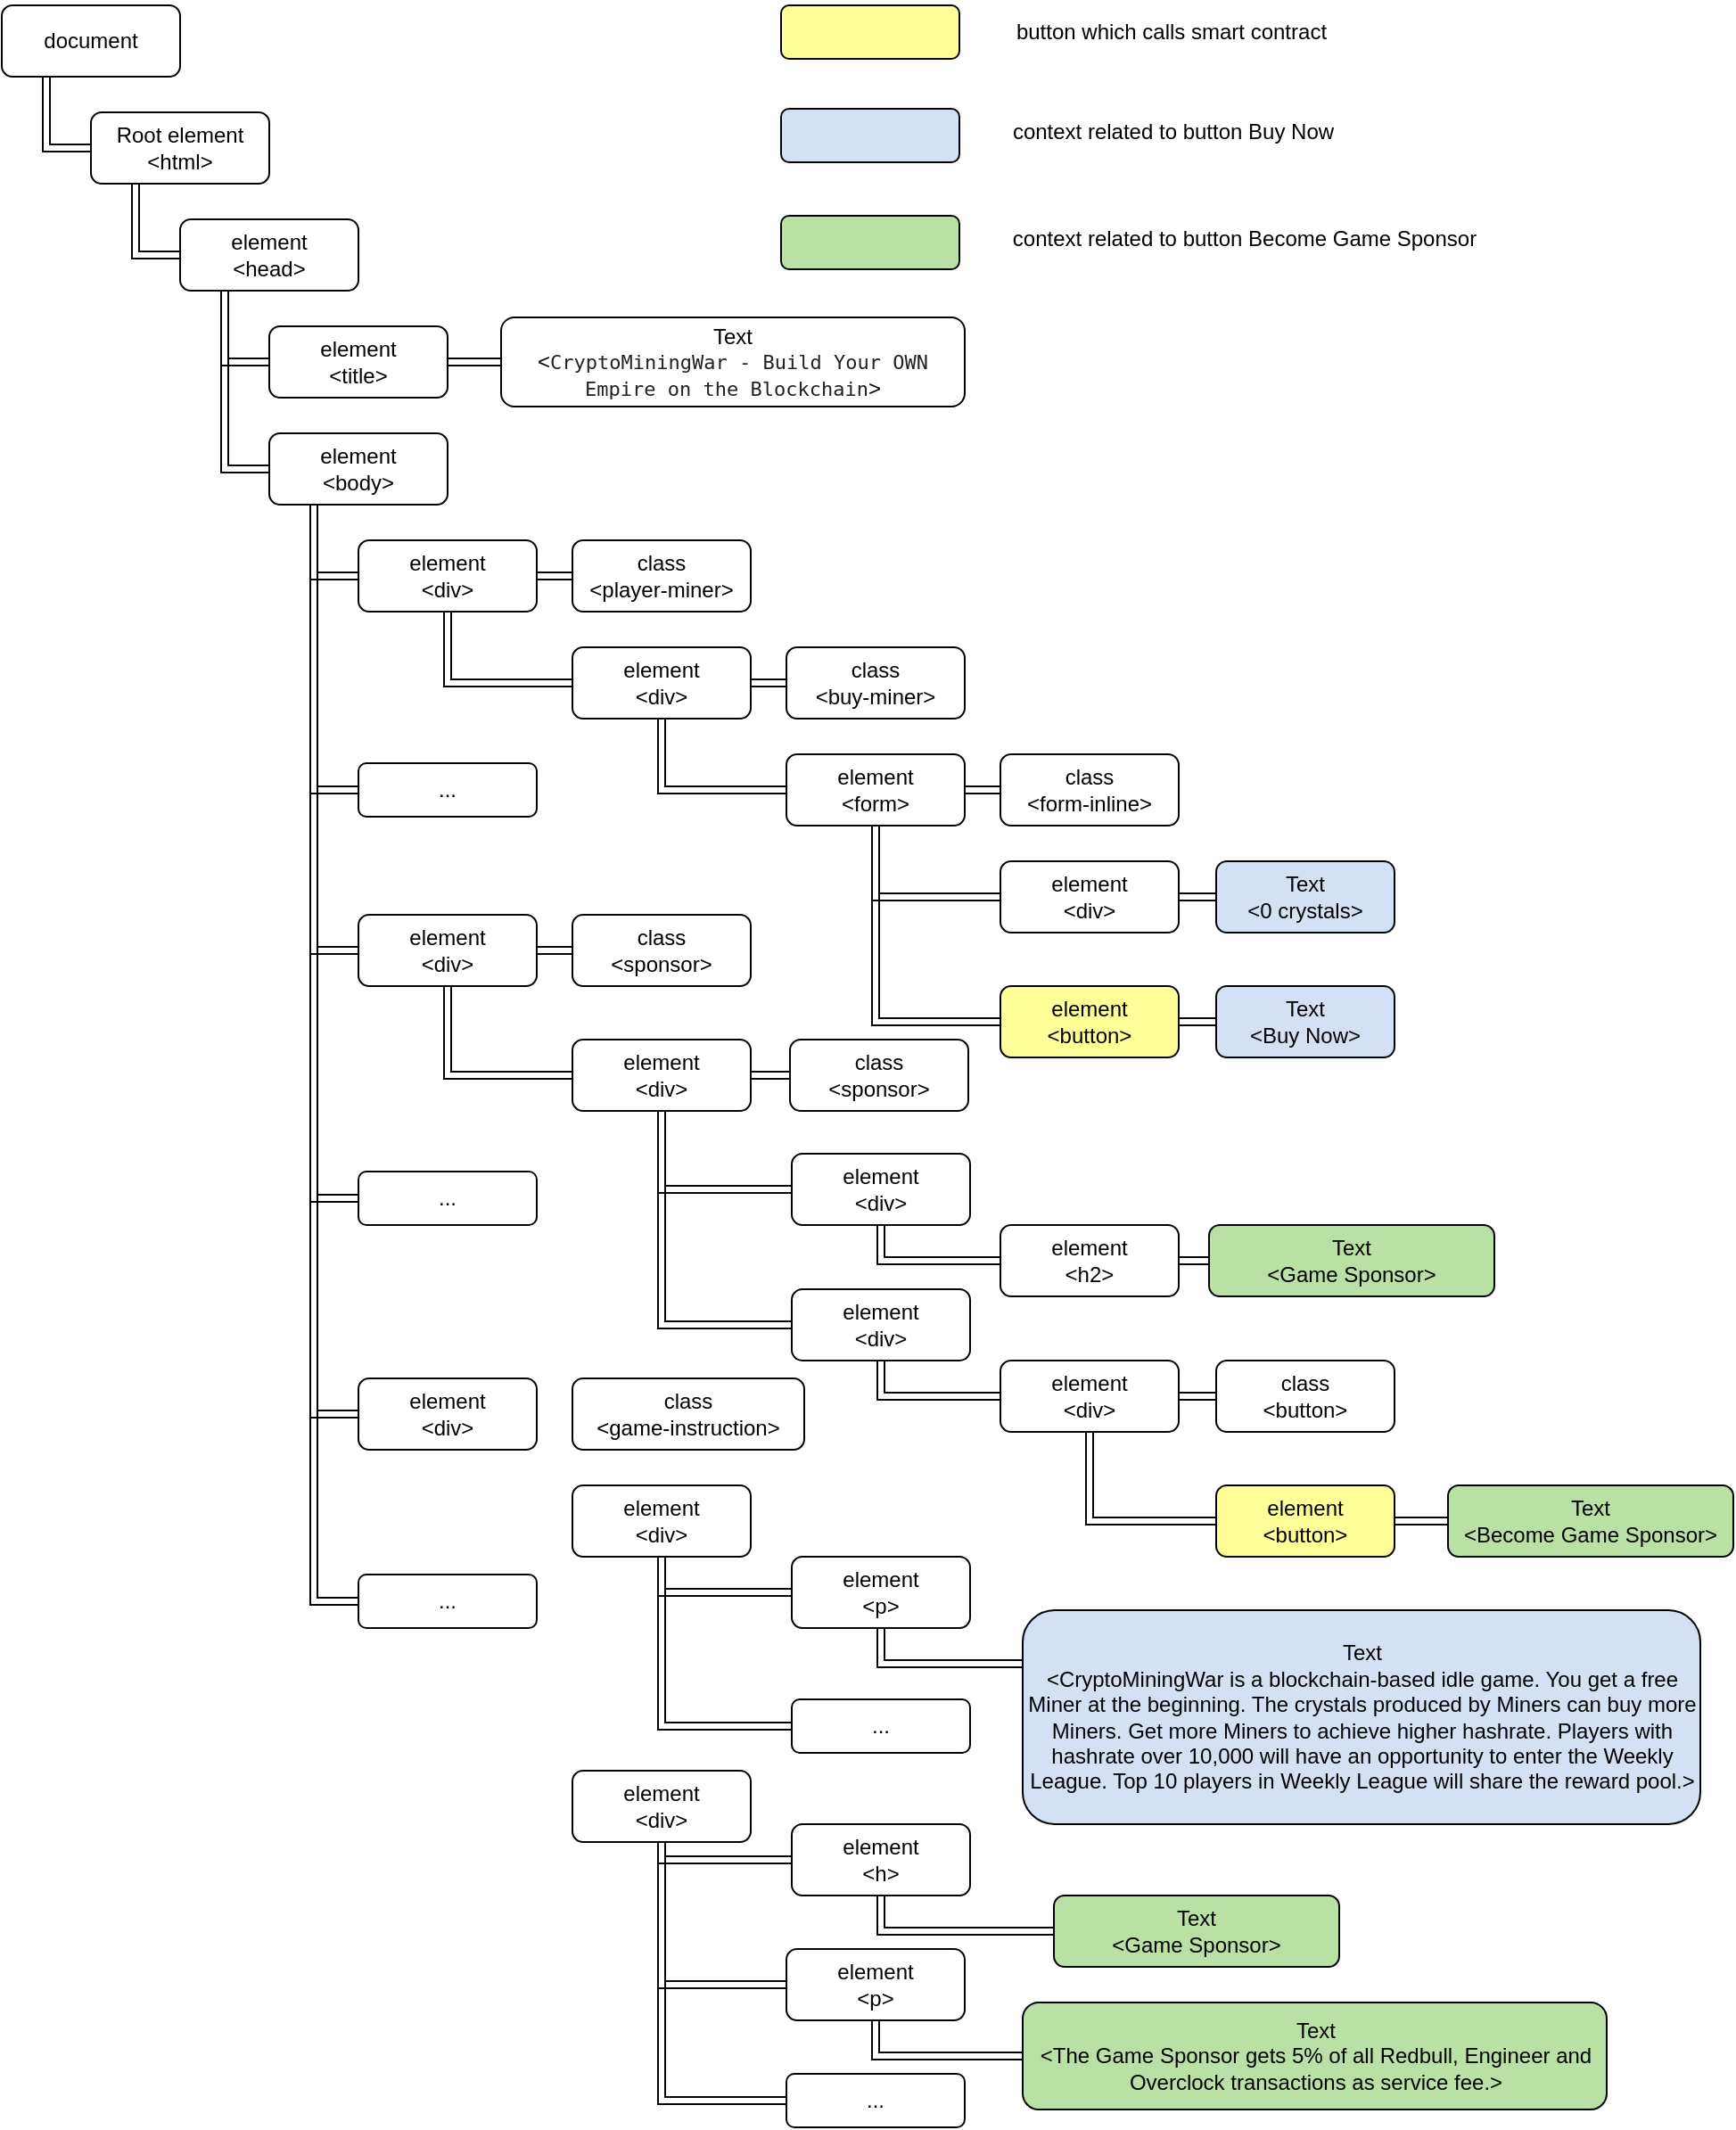 <mxfile version="12.6.4" type="github"><diagram id="9fZ_Q0CW7K6CBajPh_N7" name="Page-1"><mxGraphModel dx="2392" dy="1943" grid="1" gridSize="10" guides="1" tooltips="1" connect="1" arrows="1" fold="1" page="1" pageScale="1" pageWidth="827" pageHeight="1169" math="0" shadow="0"><root><mxCell id="0"/><mxCell id="1" parent="0"/><mxCell id="S9yxp-OkujSPQJkx_RSG-52" style="edgeStyle=orthogonalEdgeStyle;shape=link;rounded=0;orthogonalLoop=1;jettySize=auto;html=1;exitX=0.25;exitY=1;exitDx=0;exitDy=0;entryX=0;entryY=0.5;entryDx=0;entryDy=0;" edge="1" parent="1" source="S9yxp-OkujSPQJkx_RSG-1" target="S9yxp-OkujSPQJkx_RSG-2"><mxGeometry relative="1" as="geometry"/></mxCell><mxCell id="S9yxp-OkujSPQJkx_RSG-1" value="document" style="rounded=1;whiteSpace=wrap;html=1;" vertex="1" parent="1"><mxGeometry x="-10" y="-40" width="100" height="40" as="geometry"/></mxCell><mxCell id="S9yxp-OkujSPQJkx_RSG-53" style="edgeStyle=orthogonalEdgeStyle;shape=link;rounded=0;orthogonalLoop=1;jettySize=auto;html=1;exitX=0.25;exitY=1;exitDx=0;exitDy=0;entryX=0;entryY=0.5;entryDx=0;entryDy=0;" edge="1" parent="1" source="S9yxp-OkujSPQJkx_RSG-2" target="S9yxp-OkujSPQJkx_RSG-5"><mxGeometry relative="1" as="geometry"/></mxCell><mxCell id="S9yxp-OkujSPQJkx_RSG-2" value="Root element&lt;br&gt;&amp;lt;html&amp;gt;" style="rounded=1;whiteSpace=wrap;html=1;" vertex="1" parent="1"><mxGeometry x="40" y="20" width="100" height="40" as="geometry"/></mxCell><mxCell id="S9yxp-OkujSPQJkx_RSG-54" style="edgeStyle=orthogonalEdgeStyle;shape=link;rounded=0;orthogonalLoop=1;jettySize=auto;html=1;exitX=0.25;exitY=1;exitDx=0;exitDy=0;entryX=0;entryY=0.5;entryDx=0;entryDy=0;" edge="1" parent="1" source="S9yxp-OkujSPQJkx_RSG-5" target="S9yxp-OkujSPQJkx_RSG-8"><mxGeometry relative="1" as="geometry"/></mxCell><mxCell id="S9yxp-OkujSPQJkx_RSG-56" style="edgeStyle=orthogonalEdgeStyle;shape=link;rounded=0;orthogonalLoop=1;jettySize=auto;html=1;exitX=0.25;exitY=1;exitDx=0;exitDy=0;entryX=0;entryY=0.5;entryDx=0;entryDy=0;" edge="1" parent="1" source="S9yxp-OkujSPQJkx_RSG-5" target="S9yxp-OkujSPQJkx_RSG-6"><mxGeometry relative="1" as="geometry"/></mxCell><mxCell id="S9yxp-OkujSPQJkx_RSG-5" value="element&lt;br&gt;&amp;lt;head&amp;gt;" style="rounded=1;whiteSpace=wrap;html=1;" vertex="1" parent="1"><mxGeometry x="90" y="80" width="100" height="40" as="geometry"/></mxCell><mxCell id="S9yxp-OkujSPQJkx_RSG-58" style="edgeStyle=orthogonalEdgeStyle;shape=link;rounded=0;orthogonalLoop=1;jettySize=auto;html=1;exitX=0.25;exitY=1;exitDx=0;exitDy=0;entryX=0;entryY=0.5;entryDx=0;entryDy=0;" edge="1" parent="1" source="S9yxp-OkujSPQJkx_RSG-6" target="S9yxp-OkujSPQJkx_RSG-11"><mxGeometry relative="1" as="geometry"/></mxCell><mxCell id="S9yxp-OkujSPQJkx_RSG-59" style="edgeStyle=orthogonalEdgeStyle;shape=link;rounded=0;orthogonalLoop=1;jettySize=auto;html=1;exitX=0.25;exitY=1;exitDx=0;exitDy=0;entryX=0;entryY=0.5;entryDx=0;entryDy=0;" edge="1" parent="1" source="S9yxp-OkujSPQJkx_RSG-6" target="S9yxp-OkujSPQJkx_RSG-50"><mxGeometry relative="1" as="geometry"/></mxCell><mxCell id="S9yxp-OkujSPQJkx_RSG-60" style="edgeStyle=orthogonalEdgeStyle;shape=link;rounded=0;orthogonalLoop=1;jettySize=auto;html=1;exitX=0.25;exitY=1;exitDx=0;exitDy=0;entryX=0;entryY=0.5;entryDx=0;entryDy=0;" edge="1" parent="1" source="S9yxp-OkujSPQJkx_RSG-6" target="S9yxp-OkujSPQJkx_RSG-12"><mxGeometry relative="1" as="geometry"/></mxCell><mxCell id="S9yxp-OkujSPQJkx_RSG-61" style="edgeStyle=orthogonalEdgeStyle;shape=link;rounded=0;orthogonalLoop=1;jettySize=auto;html=1;exitX=0.25;exitY=1;exitDx=0;exitDy=0;entryX=0;entryY=0.5;entryDx=0;entryDy=0;" edge="1" parent="1" source="S9yxp-OkujSPQJkx_RSG-6" target="S9yxp-OkujSPQJkx_RSG-16"><mxGeometry relative="1" as="geometry"/></mxCell><mxCell id="S9yxp-OkujSPQJkx_RSG-62" style="edgeStyle=orthogonalEdgeStyle;shape=link;rounded=0;orthogonalLoop=1;jettySize=auto;html=1;exitX=0.25;exitY=1;exitDx=0;exitDy=0;entryX=0;entryY=0.5;entryDx=0;entryDy=0;" edge="1" parent="1" source="S9yxp-OkujSPQJkx_RSG-6" target="S9yxp-OkujSPQJkx_RSG-15"><mxGeometry relative="1" as="geometry"/></mxCell><mxCell id="S9yxp-OkujSPQJkx_RSG-64" style="edgeStyle=orthogonalEdgeStyle;shape=link;rounded=0;orthogonalLoop=1;jettySize=auto;html=1;exitX=0.25;exitY=1;exitDx=0;exitDy=0;entryX=0;entryY=0.5;entryDx=0;entryDy=0;" edge="1" parent="1" source="S9yxp-OkujSPQJkx_RSG-6" target="S9yxp-OkujSPQJkx_RSG-63"><mxGeometry relative="1" as="geometry"/></mxCell><mxCell id="S9yxp-OkujSPQJkx_RSG-6" value="element&lt;br&gt;&amp;lt;body&amp;gt;" style="rounded=1;whiteSpace=wrap;html=1;" vertex="1" parent="1"><mxGeometry x="140" y="200" width="100" height="40" as="geometry"/></mxCell><mxCell id="S9yxp-OkujSPQJkx_RSG-55" value="" style="edgeStyle=orthogonalEdgeStyle;shape=link;rounded=0;orthogonalLoop=1;jettySize=auto;html=1;" edge="1" parent="1" source="S9yxp-OkujSPQJkx_RSG-8" target="S9yxp-OkujSPQJkx_RSG-10"><mxGeometry relative="1" as="geometry"/></mxCell><mxCell id="S9yxp-OkujSPQJkx_RSG-8" value="element&lt;br&gt;&amp;lt;title&amp;gt;" style="rounded=1;whiteSpace=wrap;html=1;" vertex="1" parent="1"><mxGeometry x="140" y="140" width="100" height="40" as="geometry"/></mxCell><mxCell id="S9yxp-OkujSPQJkx_RSG-10" value="Text&lt;br&gt;&amp;lt;&lt;span style=&quot;color: rgb(34 , 34 , 34) ; font-family: &amp;#34;dejavu sans mono&amp;#34; , monospace ; font-size: 11px ; text-align: left ; white-space: pre-wrap ; background-color: rgb(255 , 255 , 255)&quot;&gt;CryptoMiningWar - Build Your OWN Empire on the Blockchain&lt;/span&gt;&amp;gt;" style="rounded=1;whiteSpace=wrap;html=1;" vertex="1" parent="1"><mxGeometry x="270" y="135" width="260" height="50" as="geometry"/></mxCell><mxCell id="S9yxp-OkujSPQJkx_RSG-65" style="edgeStyle=orthogonalEdgeStyle;shape=link;rounded=0;orthogonalLoop=1;jettySize=auto;html=1;exitX=0.5;exitY=1;exitDx=0;exitDy=0;entryX=0;entryY=0.5;entryDx=0;entryDy=0;" edge="1" parent="1" source="S9yxp-OkujSPQJkx_RSG-11" target="S9yxp-OkujSPQJkx_RSG-17"><mxGeometry relative="1" as="geometry"/></mxCell><mxCell id="S9yxp-OkujSPQJkx_RSG-66" style="edgeStyle=orthogonalEdgeStyle;shape=link;rounded=0;orthogonalLoop=1;jettySize=auto;html=1;exitX=1;exitY=0.5;exitDx=0;exitDy=0;" edge="1" parent="1" source="S9yxp-OkujSPQJkx_RSG-11" target="S9yxp-OkujSPQJkx_RSG-13"><mxGeometry relative="1" as="geometry"/></mxCell><mxCell id="S9yxp-OkujSPQJkx_RSG-11" value="element&lt;br&gt;&amp;lt;div&amp;gt;" style="rounded=1;whiteSpace=wrap;html=1;" vertex="1" parent="1"><mxGeometry x="190" y="260" width="100" height="40" as="geometry"/></mxCell><mxCell id="S9yxp-OkujSPQJkx_RSG-74" style="edgeStyle=orthogonalEdgeStyle;shape=link;rounded=0;orthogonalLoop=1;jettySize=auto;html=1;exitX=1;exitY=0.5;exitDx=0;exitDy=0;entryX=0;entryY=0.5;entryDx=0;entryDy=0;" edge="1" parent="1" source="S9yxp-OkujSPQJkx_RSG-12" target="S9yxp-OkujSPQJkx_RSG-26"><mxGeometry relative="1" as="geometry"/></mxCell><mxCell id="S9yxp-OkujSPQJkx_RSG-75" style="edgeStyle=orthogonalEdgeStyle;shape=link;rounded=0;orthogonalLoop=1;jettySize=auto;html=1;exitX=0.5;exitY=1;exitDx=0;exitDy=0;entryX=0;entryY=0.5;entryDx=0;entryDy=0;" edge="1" parent="1" source="S9yxp-OkujSPQJkx_RSG-12" target="S9yxp-OkujSPQJkx_RSG-21"><mxGeometry relative="1" as="geometry"/></mxCell><mxCell id="S9yxp-OkujSPQJkx_RSG-12" value="element&lt;br&gt;&amp;lt;div&amp;gt;" style="rounded=1;whiteSpace=wrap;html=1;" vertex="1" parent="1"><mxGeometry x="190" y="470" width="100" height="40" as="geometry"/></mxCell><mxCell id="S9yxp-OkujSPQJkx_RSG-13" value="class&lt;br&gt;&amp;lt;player-miner&amp;gt;" style="rounded=1;whiteSpace=wrap;html=1;" vertex="1" parent="1"><mxGeometry x="310" y="260" width="100" height="40" as="geometry"/></mxCell><mxCell id="S9yxp-OkujSPQJkx_RSG-15" value="element&lt;br&gt;&amp;lt;div&amp;gt;" style="rounded=1;whiteSpace=wrap;html=1;" vertex="1" parent="1"><mxGeometry x="190" y="730" width="100" height="40" as="geometry"/></mxCell><mxCell id="S9yxp-OkujSPQJkx_RSG-16" value="..." style="rounded=1;whiteSpace=wrap;html=1;" vertex="1" parent="1"><mxGeometry x="190" y="614" width="100" height="30" as="geometry"/></mxCell><mxCell id="S9yxp-OkujSPQJkx_RSG-67" style="edgeStyle=orthogonalEdgeStyle;shape=link;rounded=0;orthogonalLoop=1;jettySize=auto;html=1;exitX=1;exitY=0.5;exitDx=0;exitDy=0;" edge="1" parent="1" source="S9yxp-OkujSPQJkx_RSG-17" target="S9yxp-OkujSPQJkx_RSG-18"><mxGeometry relative="1" as="geometry"/></mxCell><mxCell id="S9yxp-OkujSPQJkx_RSG-68" style="edgeStyle=orthogonalEdgeStyle;shape=link;rounded=0;orthogonalLoop=1;jettySize=auto;html=1;exitX=0.5;exitY=1;exitDx=0;exitDy=0;entryX=0;entryY=0.5;entryDx=0;entryDy=0;" edge="1" parent="1" source="S9yxp-OkujSPQJkx_RSG-17" target="S9yxp-OkujSPQJkx_RSG-19"><mxGeometry relative="1" as="geometry"/></mxCell><mxCell id="S9yxp-OkujSPQJkx_RSG-17" value="element&lt;br&gt;&amp;lt;div&amp;gt;" style="rounded=1;whiteSpace=wrap;html=1;" vertex="1" parent="1"><mxGeometry x="310" y="320" width="100" height="40" as="geometry"/></mxCell><mxCell id="S9yxp-OkujSPQJkx_RSG-18" value="class&lt;br&gt;&amp;lt;buy-miner&amp;gt;" style="rounded=1;whiteSpace=wrap;html=1;" vertex="1" parent="1"><mxGeometry x="430" y="320" width="100" height="40" as="geometry"/></mxCell><mxCell id="S9yxp-OkujSPQJkx_RSG-69" style="edgeStyle=orthogonalEdgeStyle;shape=link;rounded=0;orthogonalLoop=1;jettySize=auto;html=1;exitX=1;exitY=0.5;exitDx=0;exitDy=0;" edge="1" parent="1" source="S9yxp-OkujSPQJkx_RSG-19" target="S9yxp-OkujSPQJkx_RSG-20"><mxGeometry relative="1" as="geometry"/></mxCell><mxCell id="S9yxp-OkujSPQJkx_RSG-70" style="edgeStyle=orthogonalEdgeStyle;shape=link;rounded=0;orthogonalLoop=1;jettySize=auto;html=1;exitX=0.5;exitY=1;exitDx=0;exitDy=0;entryX=0;entryY=0.5;entryDx=0;entryDy=0;" edge="1" parent="1" source="S9yxp-OkujSPQJkx_RSG-19" target="S9yxp-OkujSPQJkx_RSG-22"><mxGeometry relative="1" as="geometry"/></mxCell><mxCell id="S9yxp-OkujSPQJkx_RSG-71" style="edgeStyle=orthogonalEdgeStyle;shape=link;rounded=0;orthogonalLoop=1;jettySize=auto;html=1;exitX=0.5;exitY=1;exitDx=0;exitDy=0;entryX=0;entryY=0.5;entryDx=0;entryDy=0;" edge="1" parent="1" source="S9yxp-OkujSPQJkx_RSG-19" target="S9yxp-OkujSPQJkx_RSG-23"><mxGeometry relative="1" as="geometry"/></mxCell><mxCell id="S9yxp-OkujSPQJkx_RSG-19" value="element&lt;br&gt;&amp;lt;form&amp;gt;" style="rounded=1;whiteSpace=wrap;html=1;" vertex="1" parent="1"><mxGeometry x="430" y="380" width="100" height="40" as="geometry"/></mxCell><mxCell id="S9yxp-OkujSPQJkx_RSG-20" value="class&lt;br&gt;&amp;lt;form-inline&amp;gt;" style="rounded=1;whiteSpace=wrap;html=1;" vertex="1" parent="1"><mxGeometry x="550" y="380" width="100" height="40" as="geometry"/></mxCell><mxCell id="S9yxp-OkujSPQJkx_RSG-76" style="edgeStyle=orthogonalEdgeStyle;shape=link;rounded=0;orthogonalLoop=1;jettySize=auto;html=1;exitX=1;exitY=0.5;exitDx=0;exitDy=0;entryX=0;entryY=0.5;entryDx=0;entryDy=0;" edge="1" parent="1" source="S9yxp-OkujSPQJkx_RSG-21" target="S9yxp-OkujSPQJkx_RSG-27"><mxGeometry relative="1" as="geometry"/></mxCell><mxCell id="S9yxp-OkujSPQJkx_RSG-77" style="edgeStyle=orthogonalEdgeStyle;shape=link;rounded=0;orthogonalLoop=1;jettySize=auto;html=1;exitX=0.5;exitY=1;exitDx=0;exitDy=0;entryX=0;entryY=0.5;entryDx=0;entryDy=0;" edge="1" parent="1" source="S9yxp-OkujSPQJkx_RSG-21" target="S9yxp-OkujSPQJkx_RSG-28"><mxGeometry relative="1" as="geometry"/></mxCell><mxCell id="S9yxp-OkujSPQJkx_RSG-78" style="edgeStyle=orthogonalEdgeStyle;shape=link;rounded=0;orthogonalLoop=1;jettySize=auto;html=1;exitX=0.5;exitY=1;exitDx=0;exitDy=0;entryX=0;entryY=0.5;entryDx=0;entryDy=0;" edge="1" parent="1" source="S9yxp-OkujSPQJkx_RSG-21" target="S9yxp-OkujSPQJkx_RSG-29"><mxGeometry relative="1" as="geometry"/></mxCell><mxCell id="S9yxp-OkujSPQJkx_RSG-21" value="element&lt;br&gt;&amp;lt;div&amp;gt;" style="rounded=1;whiteSpace=wrap;html=1;" vertex="1" parent="1"><mxGeometry x="310" y="540" width="100" height="40" as="geometry"/></mxCell><mxCell id="S9yxp-OkujSPQJkx_RSG-72" style="edgeStyle=orthogonalEdgeStyle;shape=link;rounded=0;orthogonalLoop=1;jettySize=auto;html=1;exitX=1;exitY=0.5;exitDx=0;exitDy=0;entryX=0;entryY=0.5;entryDx=0;entryDy=0;" edge="1" parent="1" source="S9yxp-OkujSPQJkx_RSG-22" target="S9yxp-OkujSPQJkx_RSG-24"><mxGeometry relative="1" as="geometry"/></mxCell><mxCell id="S9yxp-OkujSPQJkx_RSG-22" value="element&lt;br&gt;&amp;lt;div&amp;gt;" style="rounded=1;whiteSpace=wrap;html=1;" vertex="1" parent="1"><mxGeometry x="550" y="440" width="100" height="40" as="geometry"/></mxCell><mxCell id="S9yxp-OkujSPQJkx_RSG-73" style="edgeStyle=orthogonalEdgeStyle;shape=link;rounded=0;orthogonalLoop=1;jettySize=auto;html=1;exitX=1;exitY=0.5;exitDx=0;exitDy=0;" edge="1" parent="1" source="S9yxp-OkujSPQJkx_RSG-23" target="S9yxp-OkujSPQJkx_RSG-25"><mxGeometry relative="1" as="geometry"/></mxCell><mxCell id="S9yxp-OkujSPQJkx_RSG-23" value="element&lt;br&gt;&amp;lt;button&amp;gt;" style="rounded=1;whiteSpace=wrap;html=1;fillColor=#FFFF99;" vertex="1" parent="1"><mxGeometry x="550" y="510" width="100" height="40" as="geometry"/></mxCell><mxCell id="S9yxp-OkujSPQJkx_RSG-24" value="Text&lt;br&gt;&amp;lt;0 crystals&amp;gt;" style="rounded=1;whiteSpace=wrap;html=1;fillColor=#D4E1F5;" vertex="1" parent="1"><mxGeometry x="671" y="440" width="100" height="40" as="geometry"/></mxCell><mxCell id="S9yxp-OkujSPQJkx_RSG-25" value="Text&lt;br&gt;&amp;lt;Buy Now&amp;gt;" style="rounded=1;whiteSpace=wrap;html=1;fillColor=#D4E1F5;" vertex="1" parent="1"><mxGeometry x="671" y="510" width="100" height="40" as="geometry"/></mxCell><mxCell id="S9yxp-OkujSPQJkx_RSG-26" value="class&lt;br&gt;&amp;lt;sponsor&amp;gt;" style="rounded=1;whiteSpace=wrap;html=1;" vertex="1" parent="1"><mxGeometry x="310" y="470" width="100" height="40" as="geometry"/></mxCell><mxCell id="S9yxp-OkujSPQJkx_RSG-27" value="class&lt;br&gt;&amp;lt;sponsor&amp;gt;" style="rounded=1;whiteSpace=wrap;html=1;" vertex="1" parent="1"><mxGeometry x="432" y="540" width="100" height="40" as="geometry"/></mxCell><mxCell id="S9yxp-OkujSPQJkx_RSG-79" style="edgeStyle=orthogonalEdgeStyle;shape=link;rounded=0;orthogonalLoop=1;jettySize=auto;html=1;exitX=0.5;exitY=1;exitDx=0;exitDy=0;entryX=0;entryY=0.5;entryDx=0;entryDy=0;" edge="1" parent="1" source="S9yxp-OkujSPQJkx_RSG-28" target="S9yxp-OkujSPQJkx_RSG-31"><mxGeometry relative="1" as="geometry"/></mxCell><mxCell id="S9yxp-OkujSPQJkx_RSG-28" value="element&lt;br&gt;&amp;lt;div&amp;gt;" style="rounded=1;whiteSpace=wrap;html=1;" vertex="1" parent="1"><mxGeometry x="433" y="604" width="100" height="40" as="geometry"/></mxCell><mxCell id="S9yxp-OkujSPQJkx_RSG-80" style="edgeStyle=orthogonalEdgeStyle;shape=link;rounded=0;orthogonalLoop=1;jettySize=auto;html=1;exitX=0.5;exitY=1;exitDx=0;exitDy=0;entryX=0;entryY=0.5;entryDx=0;entryDy=0;" edge="1" parent="1" source="S9yxp-OkujSPQJkx_RSG-29" target="S9yxp-OkujSPQJkx_RSG-30"><mxGeometry relative="1" as="geometry"/></mxCell><mxCell id="S9yxp-OkujSPQJkx_RSG-29" value="element&lt;br&gt;&amp;lt;div&amp;gt;" style="rounded=1;whiteSpace=wrap;html=1;" vertex="1" parent="1"><mxGeometry x="433" y="680" width="100" height="40" as="geometry"/></mxCell><mxCell id="S9yxp-OkujSPQJkx_RSG-83" value="" style="edgeStyle=orthogonalEdgeStyle;shape=link;rounded=0;orthogonalLoop=1;jettySize=auto;html=1;" edge="1" parent="1" source="S9yxp-OkujSPQJkx_RSG-30" target="S9yxp-OkujSPQJkx_RSG-32"><mxGeometry relative="1" as="geometry"/></mxCell><mxCell id="S9yxp-OkujSPQJkx_RSG-84" style="edgeStyle=orthogonalEdgeStyle;shape=link;rounded=0;orthogonalLoop=1;jettySize=auto;html=1;exitX=0.5;exitY=1;exitDx=0;exitDy=0;entryX=0;entryY=0.5;entryDx=0;entryDy=0;" edge="1" parent="1" source="S9yxp-OkujSPQJkx_RSG-30" target="S9yxp-OkujSPQJkx_RSG-33"><mxGeometry relative="1" as="geometry"/></mxCell><mxCell id="S9yxp-OkujSPQJkx_RSG-30" value="element&lt;br&gt;&amp;lt;div&amp;gt;" style="rounded=1;whiteSpace=wrap;html=1;" vertex="1" parent="1"><mxGeometry x="550" y="720" width="100" height="40" as="geometry"/></mxCell><mxCell id="S9yxp-OkujSPQJkx_RSG-86" style="edgeStyle=orthogonalEdgeStyle;shape=link;rounded=0;orthogonalLoop=1;jettySize=auto;html=1;exitX=1;exitY=0.5;exitDx=0;exitDy=0;entryX=0;entryY=0.5;entryDx=0;entryDy=0;" edge="1" parent="1" source="S9yxp-OkujSPQJkx_RSG-31" target="S9yxp-OkujSPQJkx_RSG-35"><mxGeometry relative="1" as="geometry"/></mxCell><mxCell id="S9yxp-OkujSPQJkx_RSG-31" value="element&lt;br&gt;&amp;lt;h2&amp;gt;" style="rounded=1;whiteSpace=wrap;html=1;" vertex="1" parent="1"><mxGeometry x="550" y="644" width="100" height="40" as="geometry"/></mxCell><mxCell id="S9yxp-OkujSPQJkx_RSG-32" value="class&lt;br&gt;&amp;lt;button&amp;gt;" style="rounded=1;whiteSpace=wrap;html=1;" vertex="1" parent="1"><mxGeometry x="671" y="720" width="100" height="40" as="geometry"/></mxCell><mxCell id="S9yxp-OkujSPQJkx_RSG-85" style="edgeStyle=orthogonalEdgeStyle;shape=link;rounded=0;orthogonalLoop=1;jettySize=auto;html=1;exitX=1;exitY=0.5;exitDx=0;exitDy=0;entryX=0;entryY=0.5;entryDx=0;entryDy=0;" edge="1" parent="1" source="S9yxp-OkujSPQJkx_RSG-33" target="S9yxp-OkujSPQJkx_RSG-34"><mxGeometry relative="1" as="geometry"/></mxCell><mxCell id="S9yxp-OkujSPQJkx_RSG-33" value="element&lt;br&gt;&amp;lt;button&amp;gt;" style="rounded=1;whiteSpace=wrap;html=1;fillColor=#FFFF99;" vertex="1" parent="1"><mxGeometry x="671" y="790" width="100" height="40" as="geometry"/></mxCell><mxCell id="S9yxp-OkujSPQJkx_RSG-34" value="Text&lt;br&gt;&amp;lt;Become Game Sponsor&amp;gt;" style="rounded=1;whiteSpace=wrap;html=1;fillColor=#B9E0A5;" vertex="1" parent="1"><mxGeometry x="801" y="790" width="160" height="40" as="geometry"/></mxCell><mxCell id="S9yxp-OkujSPQJkx_RSG-35" value="Text&lt;br&gt;&amp;lt;Game Sponsor&amp;gt;" style="rounded=1;whiteSpace=wrap;html=1;fillColor=#B9E0A5;" vertex="1" parent="1"><mxGeometry x="667" y="644" width="160" height="40" as="geometry"/></mxCell><mxCell id="S9yxp-OkujSPQJkx_RSG-36" value="class&lt;br&gt;&amp;lt;game-instruction&amp;gt;" style="rounded=1;whiteSpace=wrap;html=1;" vertex="1" parent="1"><mxGeometry x="310" y="730" width="130" height="40" as="geometry"/></mxCell><mxCell id="S9yxp-OkujSPQJkx_RSG-87" style="edgeStyle=orthogonalEdgeStyle;shape=link;rounded=0;orthogonalLoop=1;jettySize=auto;html=1;exitX=0.5;exitY=1;exitDx=0;exitDy=0;entryX=0;entryY=0.25;entryDx=0;entryDy=0;" edge="1" parent="1" source="S9yxp-OkujSPQJkx_RSG-37" target="S9yxp-OkujSPQJkx_RSG-40"><mxGeometry relative="1" as="geometry"/></mxCell><mxCell id="S9yxp-OkujSPQJkx_RSG-37" value="element&lt;br&gt;&amp;lt;p&amp;gt;" style="rounded=1;whiteSpace=wrap;html=1;" vertex="1" parent="1"><mxGeometry x="433" y="830" width="100" height="40" as="geometry"/></mxCell><mxCell id="S9yxp-OkujSPQJkx_RSG-94" style="edgeStyle=orthogonalEdgeStyle;shape=link;rounded=0;orthogonalLoop=1;jettySize=auto;html=1;exitX=0.5;exitY=1;exitDx=0;exitDy=0;" edge="1" parent="1" source="S9yxp-OkujSPQJkx_RSG-39" target="S9yxp-OkujSPQJkx_RSG-47"><mxGeometry relative="1" as="geometry"/></mxCell><mxCell id="S9yxp-OkujSPQJkx_RSG-39" value="element&lt;br&gt;&amp;lt;p&amp;gt;" style="rounded=1;whiteSpace=wrap;html=1;" vertex="1" parent="1"><mxGeometry x="430" y="1050" width="100" height="40" as="geometry"/></mxCell><mxCell id="S9yxp-OkujSPQJkx_RSG-40" value="Text&lt;br&gt;&amp;lt;&lt;font color=&quot;rgba(0, 0, 0, 0)&quot; face=&quot;monospace&quot;&gt;&lt;span style=&quot;font-size: 0px ; white-space: nowrap&quot;&gt;%3CmxGraphModel%3E%3Croot%3E%3CmxCell%20id%3D%220%22%2F%3E%3CmxCell%20id%3D%221%22%20parent%3D%220%22%2F%3E%3CmxCell%20id%3D%222%22%20value%3D%22Text%26lt%3Bbr%26gt%3B%26amp%3Blt%3BGame%20Sponsor%26amp%3Bgt%3B%22%20style%3D%22rounded%3D1%3BwhiteSpace%3Dwrap%3Bhtml%3D1%3B%22%20vertex%3D%221%22%20parent%3D%221%22%3E%3CmxGeometry%20x%3D%22601%22%20y%3D%22630%22%20width%3D%22160%22%20height%3D%2240%22%20as%3D%22geometry%22%2F%3E%3C%2FmxCell%3E%3C%2Froot%3E%3C%2FmxGraphModelCryptoMiningWar is a blockchain-based idle game. You get a free Miner at the beginning. The crystals produced by Miners can buy more Miners. Get more Miners to achieve higher hashrate. Players with hashrate over 10,000 will have an opportunity to enter the Weekly League. Top 10 players in Weekly League will share the reward pool.&lt;/span&gt;&lt;/font&gt;CryptoMiningWar is a blockchain-based idle game. You get a free Miner at the beginning. The crystals produced by Miners can buy more Miners. Get more Miners to achieve higher hashrate. Players with hashrate over 10,000 will have an opportunity to enter the Weekly League. Top 10 players in Weekly League will share the reward pool.&amp;gt;" style="rounded=1;whiteSpace=wrap;html=1;fillColor=#D4E1F5;" vertex="1" parent="1"><mxGeometry x="562.5" y="860" width="380" height="120" as="geometry"/></mxCell><mxCell id="S9yxp-OkujSPQJkx_RSG-41" value="..." style="rounded=1;whiteSpace=wrap;html=1;" vertex="1" parent="1"><mxGeometry x="433" y="910" width="100" height="30" as="geometry"/></mxCell><mxCell id="S9yxp-OkujSPQJkx_RSG-88" style="edgeStyle=orthogonalEdgeStyle;shape=link;rounded=0;orthogonalLoop=1;jettySize=auto;html=1;exitX=0.5;exitY=1;exitDx=0;exitDy=0;entryX=0;entryY=0.5;entryDx=0;entryDy=0;" edge="1" parent="1" source="S9yxp-OkujSPQJkx_RSG-42" target="S9yxp-OkujSPQJkx_RSG-37"><mxGeometry relative="1" as="geometry"/></mxCell><mxCell id="S9yxp-OkujSPQJkx_RSG-89" style="edgeStyle=orthogonalEdgeStyle;shape=link;rounded=0;orthogonalLoop=1;jettySize=auto;html=1;exitX=0.5;exitY=1;exitDx=0;exitDy=0;entryX=0;entryY=0.5;entryDx=0;entryDy=0;" edge="1" parent="1" source="S9yxp-OkujSPQJkx_RSG-42" target="S9yxp-OkujSPQJkx_RSG-41"><mxGeometry relative="1" as="geometry"/></mxCell><mxCell id="S9yxp-OkujSPQJkx_RSG-42" value="element&lt;br&gt;&amp;lt;div&amp;gt;" style="rounded=1;whiteSpace=wrap;html=1;" vertex="1" parent="1"><mxGeometry x="310" y="790" width="100" height="40" as="geometry"/></mxCell><mxCell id="S9yxp-OkujSPQJkx_RSG-90" style="edgeStyle=orthogonalEdgeStyle;shape=link;rounded=0;orthogonalLoop=1;jettySize=auto;html=1;exitX=0.5;exitY=1;exitDx=0;exitDy=0;entryX=0;entryY=0.5;entryDx=0;entryDy=0;" edge="1" parent="1" source="S9yxp-OkujSPQJkx_RSG-43" target="S9yxp-OkujSPQJkx_RSG-45"><mxGeometry relative="1" as="geometry"><Array as="points"><mxPoint x="360" y="1000"/></Array></mxGeometry></mxCell><mxCell id="S9yxp-OkujSPQJkx_RSG-91" style="edgeStyle=orthogonalEdgeStyle;shape=link;rounded=0;orthogonalLoop=1;jettySize=auto;html=1;exitX=0.5;exitY=1;exitDx=0;exitDy=0;entryX=0;entryY=0.5;entryDx=0;entryDy=0;" edge="1" parent="1" source="S9yxp-OkujSPQJkx_RSG-43" target="S9yxp-OkujSPQJkx_RSG-39"><mxGeometry relative="1" as="geometry"/></mxCell><mxCell id="S9yxp-OkujSPQJkx_RSG-93" style="edgeStyle=orthogonalEdgeStyle;shape=link;rounded=0;orthogonalLoop=1;jettySize=auto;html=1;exitX=0.5;exitY=1;exitDx=0;exitDy=0;entryX=0;entryY=0.5;entryDx=0;entryDy=0;" edge="1" parent="1" source="S9yxp-OkujSPQJkx_RSG-43" target="S9yxp-OkujSPQJkx_RSG-92"><mxGeometry relative="1" as="geometry"/></mxCell><mxCell id="S9yxp-OkujSPQJkx_RSG-43" value="element&lt;br&gt;&amp;lt;div&amp;gt;" style="rounded=1;whiteSpace=wrap;html=1;" vertex="1" parent="1"><mxGeometry x="310" y="950" width="100" height="40" as="geometry"/></mxCell><mxCell id="S9yxp-OkujSPQJkx_RSG-96" style="edgeStyle=orthogonalEdgeStyle;shape=link;rounded=0;orthogonalLoop=1;jettySize=auto;html=1;exitX=0.5;exitY=1;exitDx=0;exitDy=0;entryX=0;entryY=0.5;entryDx=0;entryDy=0;" edge="1" parent="1" source="S9yxp-OkujSPQJkx_RSG-45" target="S9yxp-OkujSPQJkx_RSG-46"><mxGeometry relative="1" as="geometry"/></mxCell><mxCell id="S9yxp-OkujSPQJkx_RSG-45" value="element&lt;br&gt;&amp;lt;h&amp;gt;" style="rounded=1;whiteSpace=wrap;html=1;" vertex="1" parent="1"><mxGeometry x="433" y="980" width="100" height="40" as="geometry"/></mxCell><mxCell id="S9yxp-OkujSPQJkx_RSG-46" value="Text&lt;br&gt;&amp;lt;Game Sponsor&amp;gt;" style="rounded=1;whiteSpace=wrap;html=1;fillColor=#B9E0A5;" vertex="1" parent="1"><mxGeometry x="580" y="1020" width="160" height="40" as="geometry"/></mxCell><mxCell id="S9yxp-OkujSPQJkx_RSG-47" value="Text&lt;br&gt;&amp;lt;The Game Sponsor gets 5% of all Redbull, Engineer and Overclock transactions as service fee.&amp;gt;" style="rounded=1;whiteSpace=wrap;html=1;fillColor=#B9E0A5;" vertex="1" parent="1"><mxGeometry x="562.5" y="1080" width="327.5" height="60" as="geometry"/></mxCell><mxCell id="S9yxp-OkujSPQJkx_RSG-50" value="..." style="rounded=1;whiteSpace=wrap;html=1;" vertex="1" parent="1"><mxGeometry x="190" y="385" width="100" height="30" as="geometry"/></mxCell><mxCell id="S9yxp-OkujSPQJkx_RSG-63" value="..." style="rounded=1;whiteSpace=wrap;html=1;" vertex="1" parent="1"><mxGeometry x="190" y="840" width="100" height="30" as="geometry"/></mxCell><mxCell id="S9yxp-OkujSPQJkx_RSG-92" value="..." style="rounded=1;whiteSpace=wrap;html=1;" vertex="1" parent="1"><mxGeometry x="430" y="1120" width="100" height="30" as="geometry"/></mxCell><mxCell id="S9yxp-OkujSPQJkx_RSG-102" value="" style="rounded=1;whiteSpace=wrap;html=1;fillColor=#FFFF99;" vertex="1" parent="1"><mxGeometry x="427" y="-40" width="100" height="30" as="geometry"/></mxCell><mxCell id="S9yxp-OkujSPQJkx_RSG-103" value="" style="rounded=1;whiteSpace=wrap;html=1;fillColor=#D4E1F5;" vertex="1" parent="1"><mxGeometry x="427" y="18" width="100" height="30" as="geometry"/></mxCell><mxCell id="S9yxp-OkujSPQJkx_RSG-104" value="" style="rounded=1;whiteSpace=wrap;html=1;fillColor=#B9E0A5;" vertex="1" parent="1"><mxGeometry x="427" y="78" width="100" height="30" as="geometry"/></mxCell><mxCell id="S9yxp-OkujSPQJkx_RSG-105" value="button which calls smart contract" style="text;html=1;strokeColor=none;fillColor=none;align=center;verticalAlign=middle;whiteSpace=wrap;rounded=0;" vertex="1" parent="1"><mxGeometry x="545.5" y="-42.5" width="200" height="35" as="geometry"/></mxCell><mxCell id="S9yxp-OkujSPQJkx_RSG-109" value="context related to button Buy Now" style="text;html=1;strokeColor=none;fillColor=none;align=center;verticalAlign=middle;whiteSpace=wrap;rounded=0;" vertex="1" parent="1"><mxGeometry x="547" y="13" width="200" height="35" as="geometry"/></mxCell><mxCell id="S9yxp-OkujSPQJkx_RSG-110" value="context related to button Become Game Sponsor" style="text;html=1;strokeColor=none;fillColor=none;align=center;verticalAlign=middle;whiteSpace=wrap;rounded=0;" vertex="1" parent="1"><mxGeometry x="547" y="73" width="280" height="35" as="geometry"/></mxCell></root></mxGraphModel></diagram></mxfile>